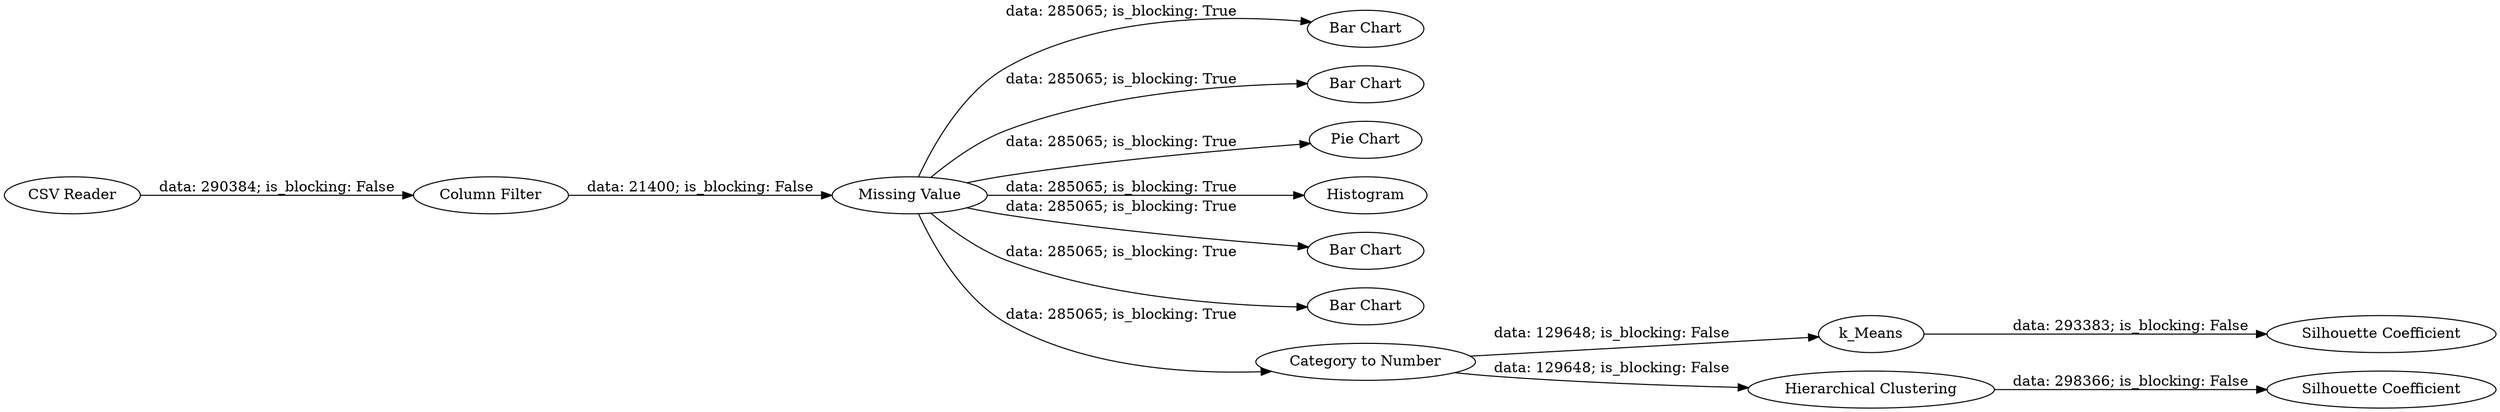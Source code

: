 digraph {
	"-5936212708684639428_7" [label="Bar Chart"]
	"-5936212708684639428_9" [label="Bar Chart"]
	"-5936212708684639428_14" [label="Pie Chart"]
	"-5936212708684639428_11" [label=k_Means]
	"-5936212708684639428_12" [label="Silhouette Coefficient"]
	"-5936212708684639428_2" [label="Column Filter"]
	"-5936212708684639428_8" [label=Histogram]
	"-5936212708684639428_6" [label="Bar Chart"]
	"-5936212708684639428_15" [label="Hierarchical Clustering"]
	"-5936212708684639428_16" [label="Silhouette Coefficient"]
	"-5936212708684639428_4" [label="Bar Chart"]
	"-5936212708684639428_1" [label="CSV Reader"]
	"-5936212708684639428_3" [label="Missing Value"]
	"-5936212708684639428_10" [label="Category to Number"]
	"-5936212708684639428_3" -> "-5936212708684639428_6" [label="data: 285065; is_blocking: True"]
	"-5936212708684639428_10" -> "-5936212708684639428_15" [label="data: 129648; is_blocking: False"]
	"-5936212708684639428_3" -> "-5936212708684639428_9" [label="data: 285065; is_blocking: True"]
	"-5936212708684639428_3" -> "-5936212708684639428_4" [label="data: 285065; is_blocking: True"]
	"-5936212708684639428_3" -> "-5936212708684639428_7" [label="data: 285065; is_blocking: True"]
	"-5936212708684639428_3" -> "-5936212708684639428_10" [label="data: 285065; is_blocking: True"]
	"-5936212708684639428_11" -> "-5936212708684639428_12" [label="data: 293383; is_blocking: False"]
	"-5936212708684639428_2" -> "-5936212708684639428_3" [label="data: 21400; is_blocking: False"]
	"-5936212708684639428_3" -> "-5936212708684639428_8" [label="data: 285065; is_blocking: True"]
	"-5936212708684639428_10" -> "-5936212708684639428_11" [label="data: 129648; is_blocking: False"]
	"-5936212708684639428_15" -> "-5936212708684639428_16" [label="data: 298366; is_blocking: False"]
	"-5936212708684639428_1" -> "-5936212708684639428_2" [label="data: 290384; is_blocking: False"]
	"-5936212708684639428_3" -> "-5936212708684639428_14" [label="data: 285065; is_blocking: True"]
	rankdir=LR
}
